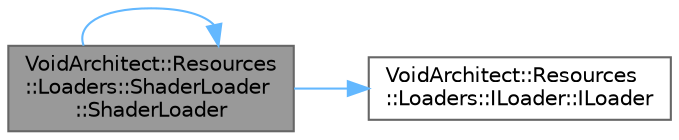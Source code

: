 digraph "VoidArchitect::Resources::Loaders::ShaderLoader::ShaderLoader"
{
 // LATEX_PDF_SIZE
  bgcolor="transparent";
  edge [fontname=Helvetica,fontsize=10,labelfontname=Helvetica,labelfontsize=10];
  node [fontname=Helvetica,fontsize=10,shape=box,height=0.2,width=0.4];
  rankdir="LR";
  Node1 [id="Node000001",label="VoidArchitect::Resources\l::Loaders::ShaderLoader\l::ShaderLoader",height=0.2,width=0.4,color="gray40", fillcolor="grey60", style="filled", fontcolor="black",tooltip=" "];
  Node1 -> Node2 [id="edge1_Node000001_Node000002",color="steelblue1",style="solid",tooltip=" "];
  Node2 [id="Node000002",label="VoidArchitect::Resources\l::Loaders::ILoader::ILoader",height=0.2,width=0.4,color="grey40", fillcolor="white", style="filled",URL="$class_void_architect_1_1_resources_1_1_loaders_1_1_i_loader.html#a6f6ba96fc7734bb100275e849eb2bd62",tooltip=" "];
  Node1 -> Node1 [id="edge2_Node000001_Node000001",color="steelblue1",style="solid",tooltip=" "];
}
